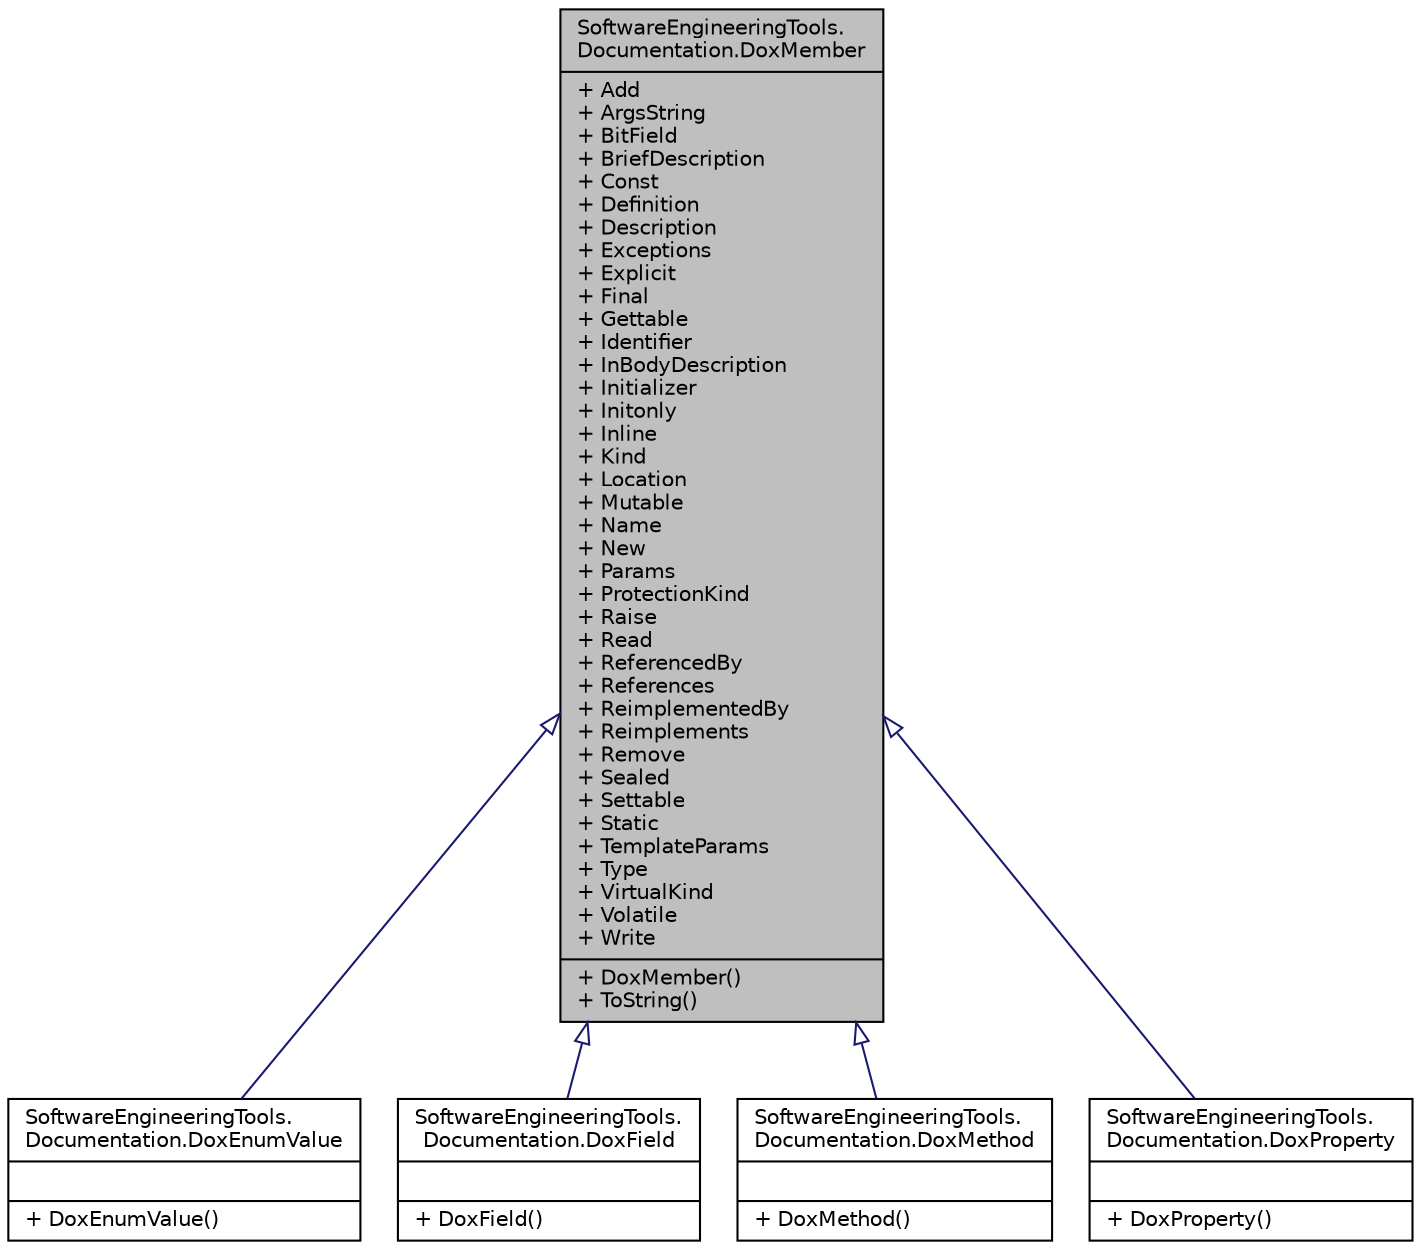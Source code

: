 digraph "SoftwareEngineeringTools.Documentation.DoxMember"
{
  edge [fontname="Helvetica",fontsize="10",labelfontname="Helvetica",labelfontsize="10"];
  node [fontname="Helvetica",fontsize="10",shape=record];
  Node1 [label="{SoftwareEngineeringTools.\lDocumentation.DoxMember\n|+ Add\l+ ArgsString\l+ BitField\l+ BriefDescription\l+ Const\l+ Definition\l+ Description\l+ Exceptions\l+ Explicit\l+ Final\l+ Gettable\l+ Identifier\l+ InBodyDescription\l+ Initializer\l+ Initonly\l+ Inline\l+ Kind\l+ Location\l+ Mutable\l+ Name\l+ New\l+ Params\l+ ProtectionKind\l+ Raise\l+ Read\l+ ReferencedBy\l+ References\l+ ReimplementedBy\l+ Reimplements\l+ Remove\l+ Sealed\l+ Settable\l+ Static\l+ TemplateParams\l+ Type\l+ VirtualKind\l+ Volatile\l+ Write\l|+ DoxMember()\l+ ToString()\l}",height=0.2,width=0.4,color="black", fillcolor="grey75", style="filled" fontcolor="black"];
  Node1 -> Node2 [dir="back",color="midnightblue",fontsize="10",style="solid",arrowtail="onormal",fontname="Helvetica"];
  Node2 [label="{SoftwareEngineeringTools.\lDocumentation.DoxEnumValue\n||+ DoxEnumValue()\l}",height=0.2,width=0.4,color="black", fillcolor="white", style="filled",URL="$class_software_engineering_tools_1_1_documentation_1_1_dox_enum_value.html"];
  Node1 -> Node3 [dir="back",color="midnightblue",fontsize="10",style="solid",arrowtail="onormal",fontname="Helvetica"];
  Node3 [label="{SoftwareEngineeringTools.\lDocumentation.DoxField\n||+ DoxField()\l}",height=0.2,width=0.4,color="black", fillcolor="white", style="filled",URL="$class_software_engineering_tools_1_1_documentation_1_1_dox_field.html"];
  Node1 -> Node4 [dir="back",color="midnightblue",fontsize="10",style="solid",arrowtail="onormal",fontname="Helvetica"];
  Node4 [label="{SoftwareEngineeringTools.\lDocumentation.DoxMethod\n||+ DoxMethod()\l}",height=0.2,width=0.4,color="black", fillcolor="white", style="filled",URL="$class_software_engineering_tools_1_1_documentation_1_1_dox_method.html"];
  Node1 -> Node5 [dir="back",color="midnightblue",fontsize="10",style="solid",arrowtail="onormal",fontname="Helvetica"];
  Node5 [label="{SoftwareEngineeringTools.\lDocumentation.DoxProperty\n||+ DoxProperty()\l}",height=0.2,width=0.4,color="black", fillcolor="white", style="filled",URL="$class_software_engineering_tools_1_1_documentation_1_1_dox_property.html"];
}
